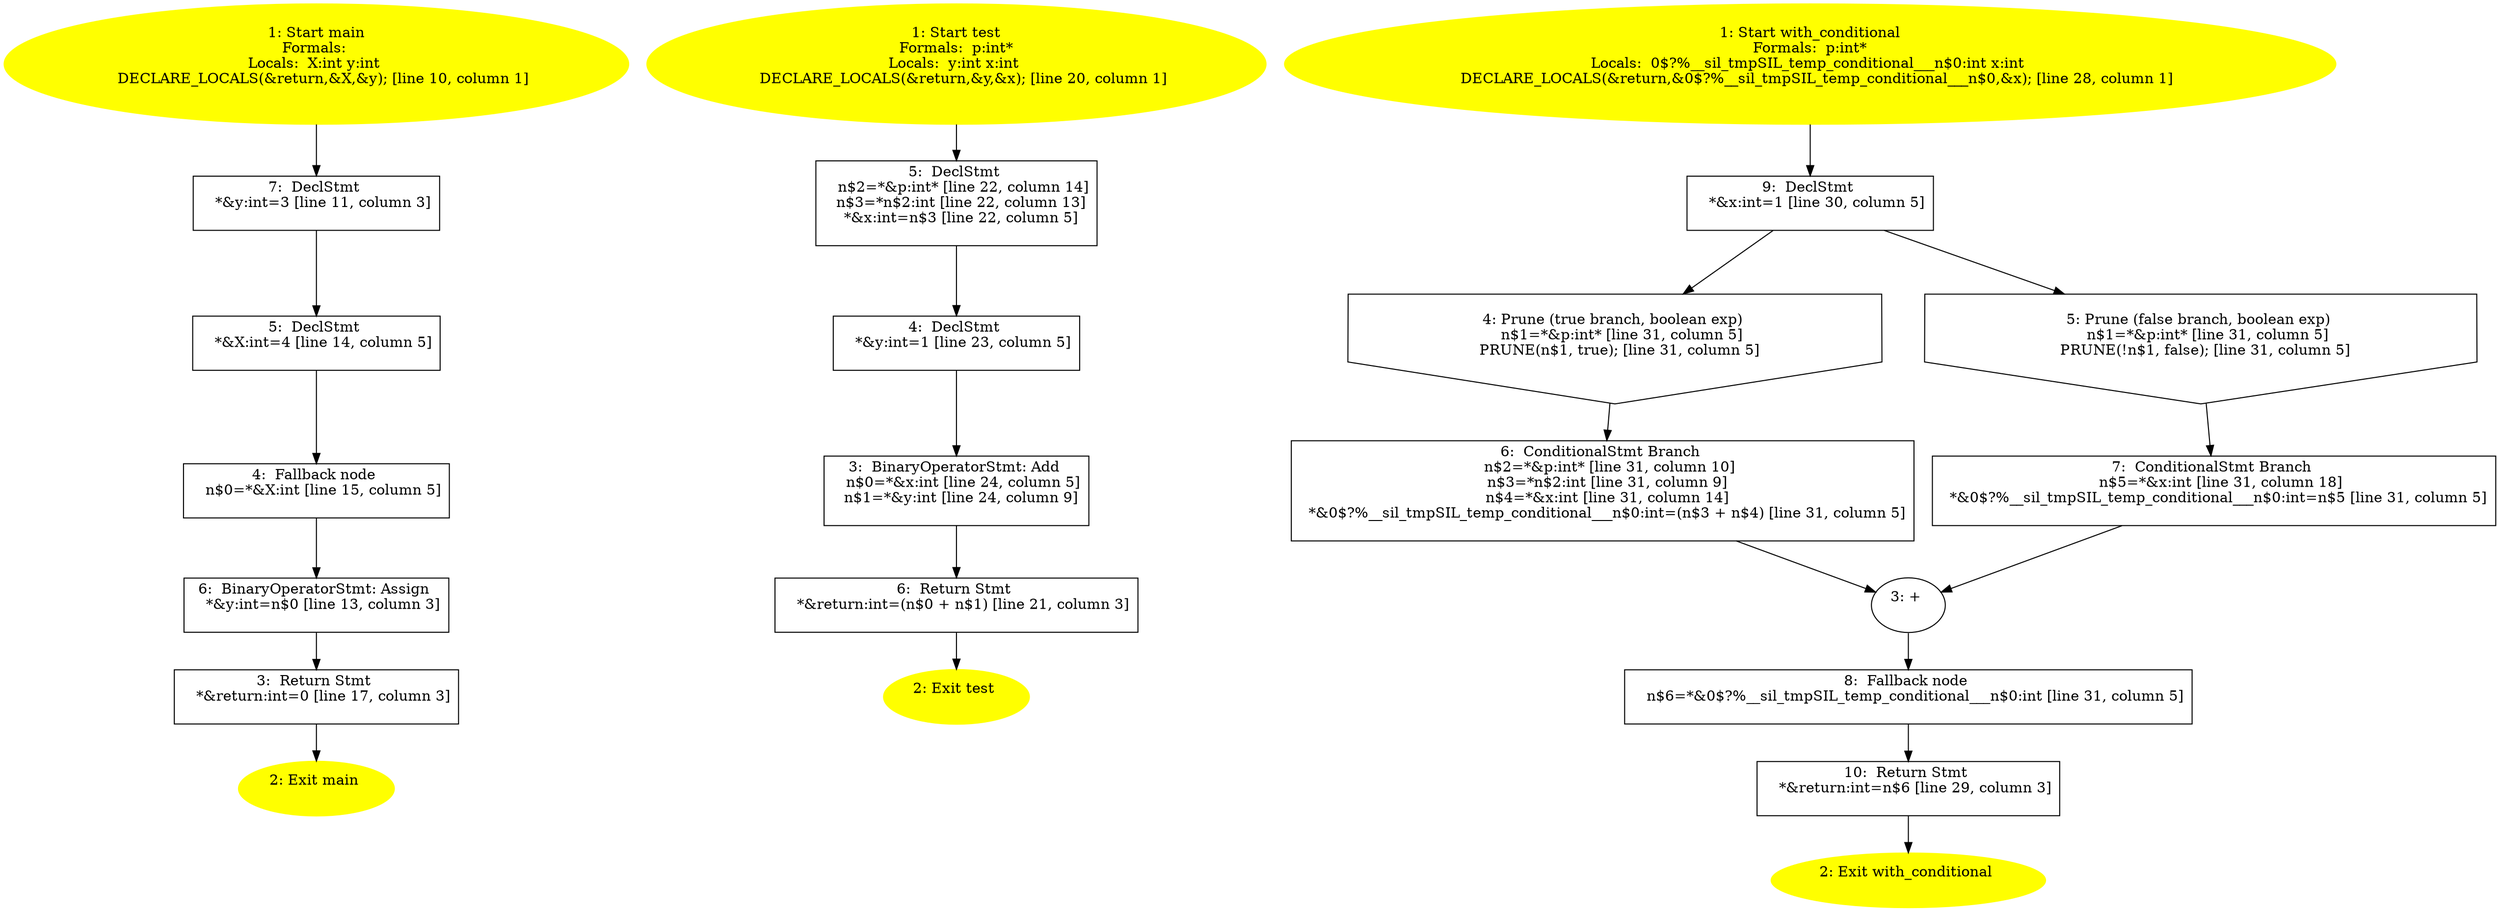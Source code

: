 /* @generated */
digraph cfg {
"main.fad58de7366495db4650cfefac2fcd61_1" [label="1: Start main\nFormals: \nLocals:  X:int y:int \n   DECLARE_LOCALS(&return,&X,&y); [line 10, column 1]\n " color=yellow style=filled]
	

	 "main.fad58de7366495db4650cfefac2fcd61_1" -> "main.fad58de7366495db4650cfefac2fcd61_7" ;
"main.fad58de7366495db4650cfefac2fcd61_2" [label="2: Exit main \n  " color=yellow style=filled]
	

"main.fad58de7366495db4650cfefac2fcd61_3" [label="3:  Return Stmt \n   *&return:int=0 [line 17, column 3]\n " shape="box"]
	

	 "main.fad58de7366495db4650cfefac2fcd61_3" -> "main.fad58de7366495db4650cfefac2fcd61_2" ;
"main.fad58de7366495db4650cfefac2fcd61_4" [label="4:  Fallback node \n   n$0=*&X:int [line 15, column 5]\n " shape="box"]
	

	 "main.fad58de7366495db4650cfefac2fcd61_4" -> "main.fad58de7366495db4650cfefac2fcd61_6" ;
"main.fad58de7366495db4650cfefac2fcd61_5" [label="5:  DeclStmt \n   *&X:int=4 [line 14, column 5]\n " shape="box"]
	

	 "main.fad58de7366495db4650cfefac2fcd61_5" -> "main.fad58de7366495db4650cfefac2fcd61_4" ;
"main.fad58de7366495db4650cfefac2fcd61_6" [label="6:  BinaryOperatorStmt: Assign \n   *&y:int=n$0 [line 13, column 3]\n " shape="box"]
	

	 "main.fad58de7366495db4650cfefac2fcd61_6" -> "main.fad58de7366495db4650cfefac2fcd61_3" ;
"main.fad58de7366495db4650cfefac2fcd61_7" [label="7:  DeclStmt \n   *&y:int=3 [line 11, column 3]\n " shape="box"]
	

	 "main.fad58de7366495db4650cfefac2fcd61_7" -> "main.fad58de7366495db4650cfefac2fcd61_5" ;
"test.098f6bcd4621d373cade4e832627b4f6_1" [label="1: Start test\nFormals:  p:int*\nLocals:  y:int x:int \n   DECLARE_LOCALS(&return,&y,&x); [line 20, column 1]\n " color=yellow style=filled]
	

	 "test.098f6bcd4621d373cade4e832627b4f6_1" -> "test.098f6bcd4621d373cade4e832627b4f6_5" ;
"test.098f6bcd4621d373cade4e832627b4f6_2" [label="2: Exit test \n  " color=yellow style=filled]
	

"test.098f6bcd4621d373cade4e832627b4f6_3" [label="3:  BinaryOperatorStmt: Add \n   n$0=*&x:int [line 24, column 5]\n  n$1=*&y:int [line 24, column 9]\n " shape="box"]
	

	 "test.098f6bcd4621d373cade4e832627b4f6_3" -> "test.098f6bcd4621d373cade4e832627b4f6_6" ;
"test.098f6bcd4621d373cade4e832627b4f6_4" [label="4:  DeclStmt \n   *&y:int=1 [line 23, column 5]\n " shape="box"]
	

	 "test.098f6bcd4621d373cade4e832627b4f6_4" -> "test.098f6bcd4621d373cade4e832627b4f6_3" ;
"test.098f6bcd4621d373cade4e832627b4f6_5" [label="5:  DeclStmt \n   n$2=*&p:int* [line 22, column 14]\n  n$3=*n$2:int [line 22, column 13]\n  *&x:int=n$3 [line 22, column 5]\n " shape="box"]
	

	 "test.098f6bcd4621d373cade4e832627b4f6_5" -> "test.098f6bcd4621d373cade4e832627b4f6_4" ;
"test.098f6bcd4621d373cade4e832627b4f6_6" [label="6:  Return Stmt \n   *&return:int=(n$0 + n$1) [line 21, column 3]\n " shape="box"]
	

	 "test.098f6bcd4621d373cade4e832627b4f6_6" -> "test.098f6bcd4621d373cade4e832627b4f6_2" ;
"with_conditional.c7f3381cc5bd6cfe19bc60c013ae8f1c_1" [label="1: Start with_conditional\nFormals:  p:int*\nLocals:  0$?%__sil_tmpSIL_temp_conditional___n$0:int x:int \n   DECLARE_LOCALS(&return,&0$?%__sil_tmpSIL_temp_conditional___n$0,&x); [line 28, column 1]\n " color=yellow style=filled]
	

	 "with_conditional.c7f3381cc5bd6cfe19bc60c013ae8f1c_1" -> "with_conditional.c7f3381cc5bd6cfe19bc60c013ae8f1c_9" ;
"with_conditional.c7f3381cc5bd6cfe19bc60c013ae8f1c_2" [label="2: Exit with_conditional \n  " color=yellow style=filled]
	

"with_conditional.c7f3381cc5bd6cfe19bc60c013ae8f1c_3" [label="3: + \n  " ]
	

	 "with_conditional.c7f3381cc5bd6cfe19bc60c013ae8f1c_3" -> "with_conditional.c7f3381cc5bd6cfe19bc60c013ae8f1c_8" ;
"with_conditional.c7f3381cc5bd6cfe19bc60c013ae8f1c_4" [label="4: Prune (true branch, boolean exp) \n   n$1=*&p:int* [line 31, column 5]\n  PRUNE(n$1, true); [line 31, column 5]\n " shape="invhouse"]
	

	 "with_conditional.c7f3381cc5bd6cfe19bc60c013ae8f1c_4" -> "with_conditional.c7f3381cc5bd6cfe19bc60c013ae8f1c_6" ;
"with_conditional.c7f3381cc5bd6cfe19bc60c013ae8f1c_5" [label="5: Prune (false branch, boolean exp) \n   n$1=*&p:int* [line 31, column 5]\n  PRUNE(!n$1, false); [line 31, column 5]\n " shape="invhouse"]
	

	 "with_conditional.c7f3381cc5bd6cfe19bc60c013ae8f1c_5" -> "with_conditional.c7f3381cc5bd6cfe19bc60c013ae8f1c_7" ;
"with_conditional.c7f3381cc5bd6cfe19bc60c013ae8f1c_6" [label="6:  ConditionalStmt Branch \n   n$2=*&p:int* [line 31, column 10]\n  n$3=*n$2:int [line 31, column 9]\n  n$4=*&x:int [line 31, column 14]\n  *&0$?%__sil_tmpSIL_temp_conditional___n$0:int=(n$3 + n$4) [line 31, column 5]\n " shape="box"]
	

	 "with_conditional.c7f3381cc5bd6cfe19bc60c013ae8f1c_6" -> "with_conditional.c7f3381cc5bd6cfe19bc60c013ae8f1c_3" ;
"with_conditional.c7f3381cc5bd6cfe19bc60c013ae8f1c_7" [label="7:  ConditionalStmt Branch \n   n$5=*&x:int [line 31, column 18]\n  *&0$?%__sil_tmpSIL_temp_conditional___n$0:int=n$5 [line 31, column 5]\n " shape="box"]
	

	 "with_conditional.c7f3381cc5bd6cfe19bc60c013ae8f1c_7" -> "with_conditional.c7f3381cc5bd6cfe19bc60c013ae8f1c_3" ;
"with_conditional.c7f3381cc5bd6cfe19bc60c013ae8f1c_8" [label="8:  Fallback node \n   n$6=*&0$?%__sil_tmpSIL_temp_conditional___n$0:int [line 31, column 5]\n " shape="box"]
	

	 "with_conditional.c7f3381cc5bd6cfe19bc60c013ae8f1c_8" -> "with_conditional.c7f3381cc5bd6cfe19bc60c013ae8f1c_10" ;
"with_conditional.c7f3381cc5bd6cfe19bc60c013ae8f1c_9" [label="9:  DeclStmt \n   *&x:int=1 [line 30, column 5]\n " shape="box"]
	

	 "with_conditional.c7f3381cc5bd6cfe19bc60c013ae8f1c_9" -> "with_conditional.c7f3381cc5bd6cfe19bc60c013ae8f1c_4" ;
	 "with_conditional.c7f3381cc5bd6cfe19bc60c013ae8f1c_9" -> "with_conditional.c7f3381cc5bd6cfe19bc60c013ae8f1c_5" ;
"with_conditional.c7f3381cc5bd6cfe19bc60c013ae8f1c_10" [label="10:  Return Stmt \n   *&return:int=n$6 [line 29, column 3]\n " shape="box"]
	

	 "with_conditional.c7f3381cc5bd6cfe19bc60c013ae8f1c_10" -> "with_conditional.c7f3381cc5bd6cfe19bc60c013ae8f1c_2" ;
}
